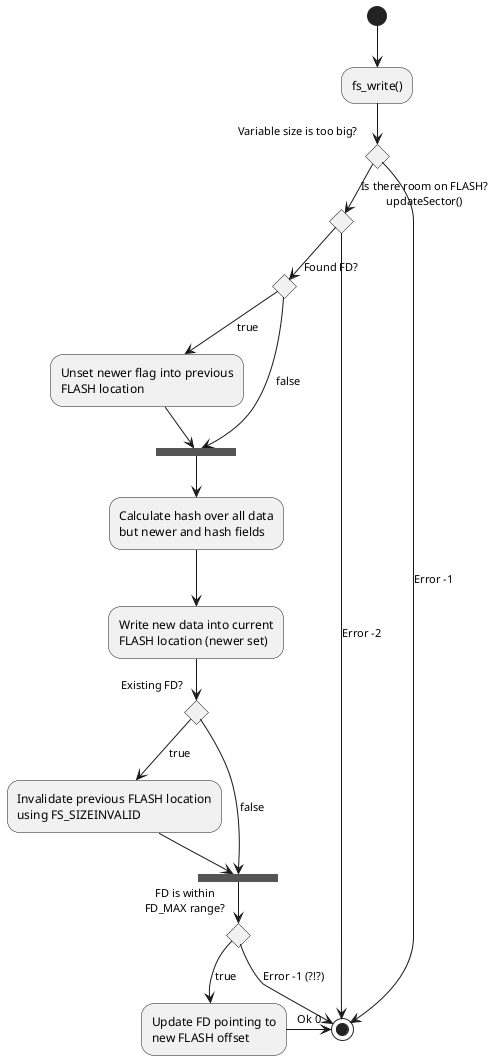 @startuml
(*) --> "fs_write()"

if "Variable size is too big?" then
  -->[Error -1] (*)
else

  if "Is there room on FLASH?\nupdateSector()" then
    if "Found FD?" then
      -->[true] "Unset newer flag into previous\nFLASH location"
      --> === CHECK_EXISTING_FD ===
    else
      -->[false] === CHECK_EXISTING_FD ===
    endif

    --> "Calculate hash over all data\nbut newer and hash fields"
    --> "Write new data into current\nFLASH location (newer set)"

    if "Existing FD?" then
      --> [true] "Invalidate previous FLASH location\nusing FS_SIZEINVALID"
      --> === CHECK_FD_MAX ===
    else
      --> [false] === CHECK_FD_MAX ===
    endif

    if "FD is within\nFD_MAX range?" then
      --> [true] "Update FD pointing to\nnew FLASH offset"
      -right-> [Ok 0] (*)
    else
      -->[Error -1 (?!?)] (*)
    endif

  else
    -->[Error -2] (*)
  endif

endif

@enduml
